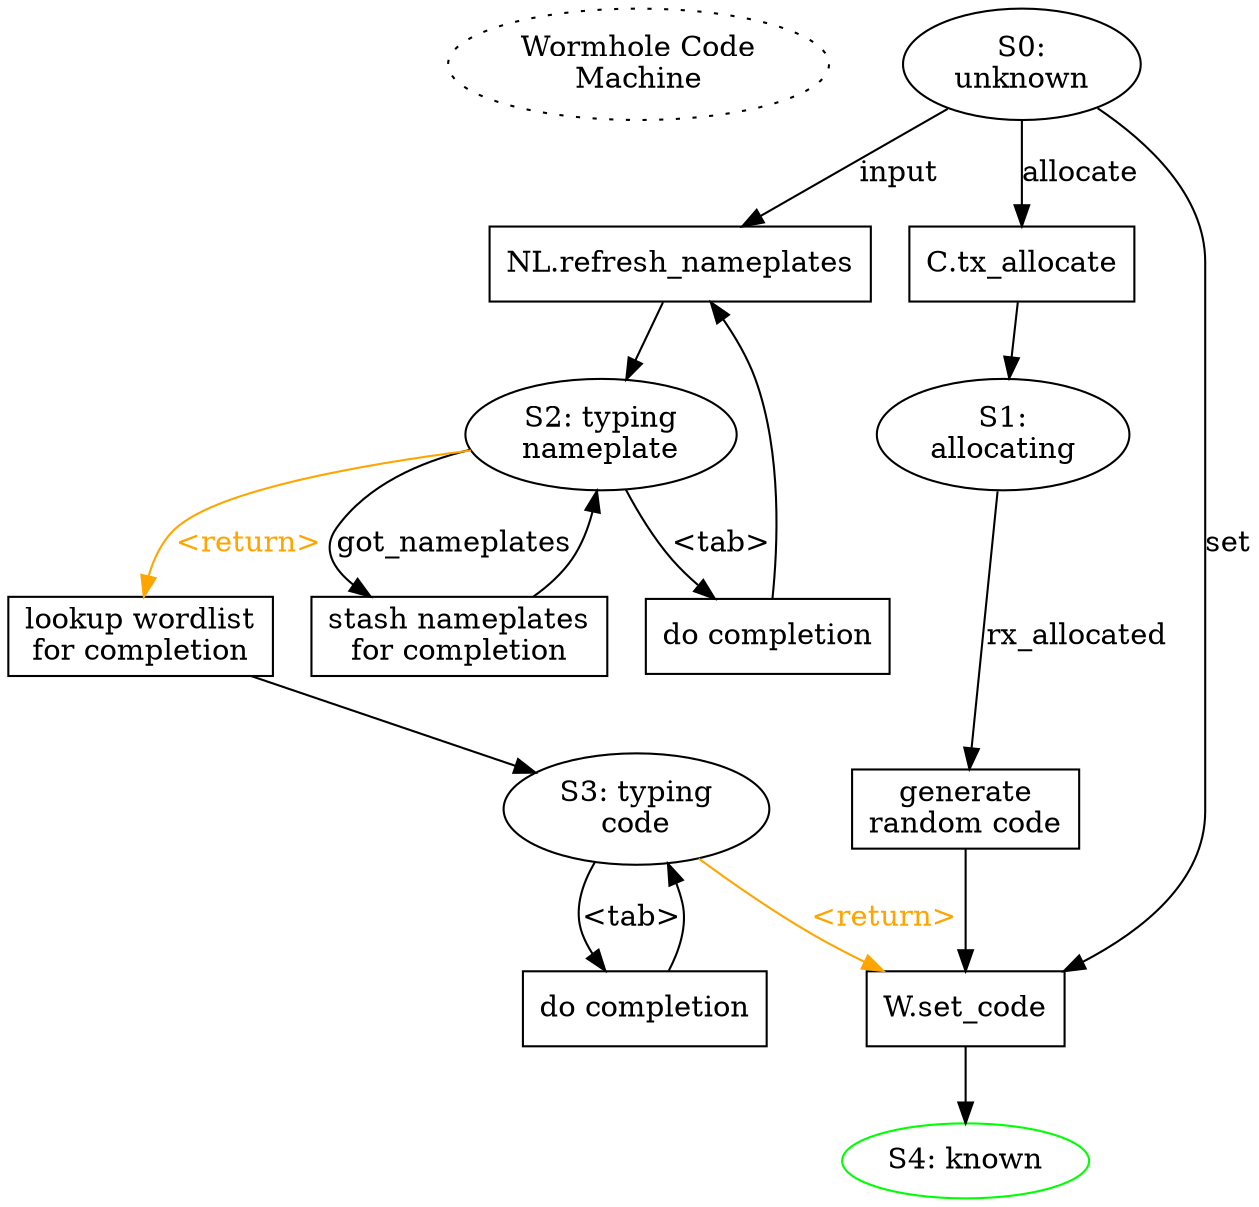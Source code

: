 digraph {

        start [label="Wormhole Code\nMachine" style="dotted"]
        {rank=same; start S0}
        {rank=same; P0_list_nameplates P0_allocate}
        {rank=same; S1 S2}
        {rank=same; S3 P1_generate}
        start -> S0 [style="invis"]
        S0 [label="S0:\nunknown"]
        S0 -> P0_set_code [label="set"]
        P0_set_code [shape="box" label="W.set_code"]
        P0_set_code -> S4
        S4 [label="S4: known" color="green"]

        S0 -> P0_list_nameplates [label="input"]
        S2 [label="S2: typing\nnameplate"]

        S2 -> P2_completion [label="<tab>"]
        P2_completion [shape="box" label="do completion"]
        P2_completion -> P0_list_nameplates
        P0_list_nameplates [shape="box" label="NL.refresh_nameplates"]
        P0_list_nameplates -> S2

        S2 -> P2_got_nameplates [label="got_nameplates"]
        P2_got_nameplates [shape="box" label="stash nameplates\nfor completion"]
        P2_got_nameplates -> S2
        S2 -> P2_finish [label="<return>" color="orange" fontcolor="orange"]
        P2_finish [shape="box" label="lookup wordlist\nfor completion"]
        P2_finish -> S3
        S3 [label="S3: typing\ncode"]
        S3 -> P3_completion [label="<tab>"]
        P3_completion [shape="box" label="do completion"]
        P3_completion -> S3

        S3 -> P0_set_code [label="<return>"
                                     color="orange" fontcolor="orange"]

        S0 -> P0_allocate [label="allocate"]
        P0_allocate [shape="box" label="C.tx_allocate"]
        P0_allocate -> S1
        S1 [label="S1:\nallocating"]
        S1 -> P1_generate [label="rx_allocated"]
        P1_generate [shape="box" label="generate\nrandom code"]
        P1_generate -> P0_set_code
        
}
